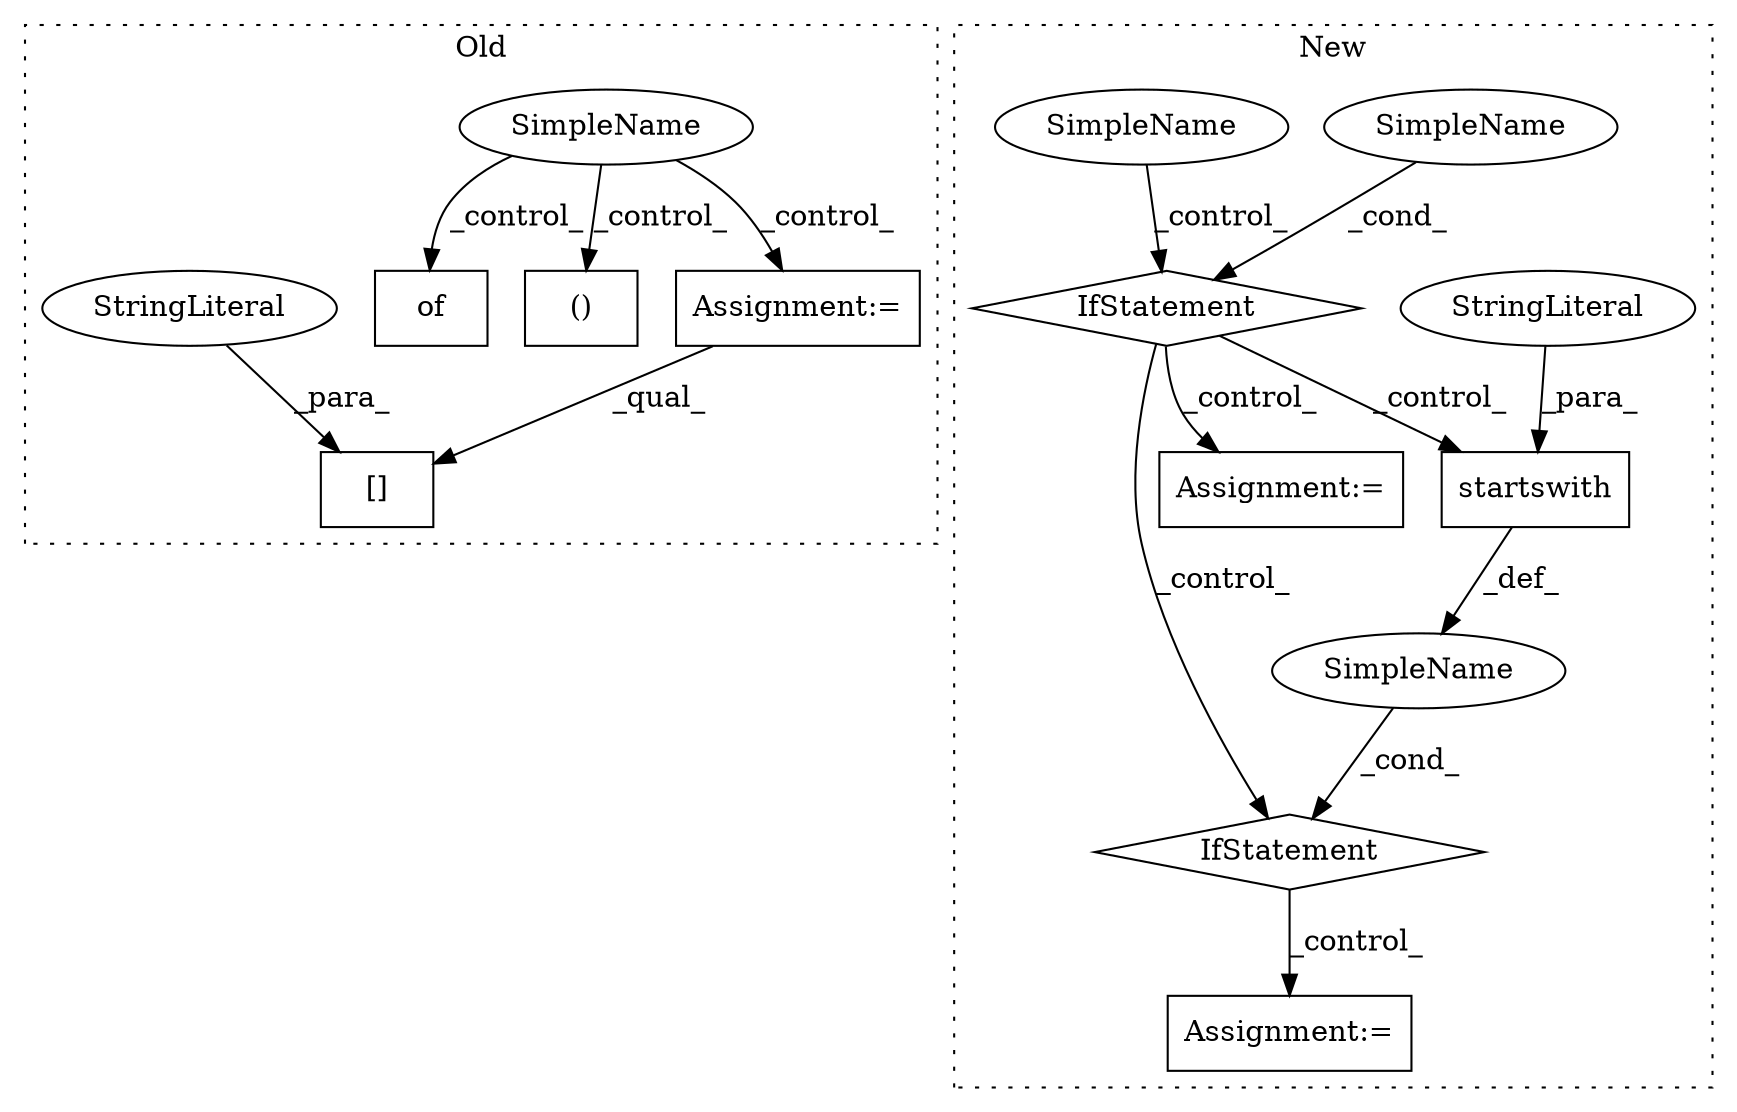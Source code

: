 digraph G {
subgraph cluster0 {
1 [label="of" a="32" s="10535,10566" l="3,1" shape="box"];
7 [label="SimpleName" a="42" s="" l="" shape="ellipse"];
8 [label="()" a="106" s="10634" l="32" shape="box"];
12 [label="Assignment:=" a="7" s="10758" l="1" shape="box"];
13 [label="[]" a="2" s="10971,11005" l="30,1" shape="box"];
14 [label="StringLiteral" a="45" s="11001" l="4" shape="ellipse"];
label = "Old";
style="dotted";
}
subgraph cluster1 {
2 [label="startswith" a="32" s="10810,10826" l="11,1" shape="box"];
3 [label="IfStatement" a="25" s="10790,10827" l="4,2" shape="diamond"];
4 [label="StringLiteral" a="45" s="10821" l="5" shape="ellipse"];
5 [label="Assignment:=" a="7" s="10857" l="1" shape="box"];
6 [label="SimpleName" a="42" s="" l="" shape="ellipse"];
9 [label="IfStatement" a="25" s="10697,10728" l="4,2" shape="diamond"];
10 [label="SimpleName" a="42" s="" l="" shape="ellipse"];
11 [label="SimpleName" a="42" s="" l="" shape="ellipse"];
15 [label="Assignment:=" a="7" s="10758" l="1" shape="box"];
label = "New";
style="dotted";
}
2 -> 6 [label="_def_"];
3 -> 5 [label="_control_"];
4 -> 2 [label="_para_"];
6 -> 3 [label="_cond_"];
7 -> 12 [label="_control_"];
7 -> 8 [label="_control_"];
7 -> 1 [label="_control_"];
9 -> 15 [label="_control_"];
9 -> 2 [label="_control_"];
9 -> 3 [label="_control_"];
10 -> 9 [label="_cond_"];
11 -> 9 [label="_control_"];
12 -> 13 [label="_qual_"];
14 -> 13 [label="_para_"];
}